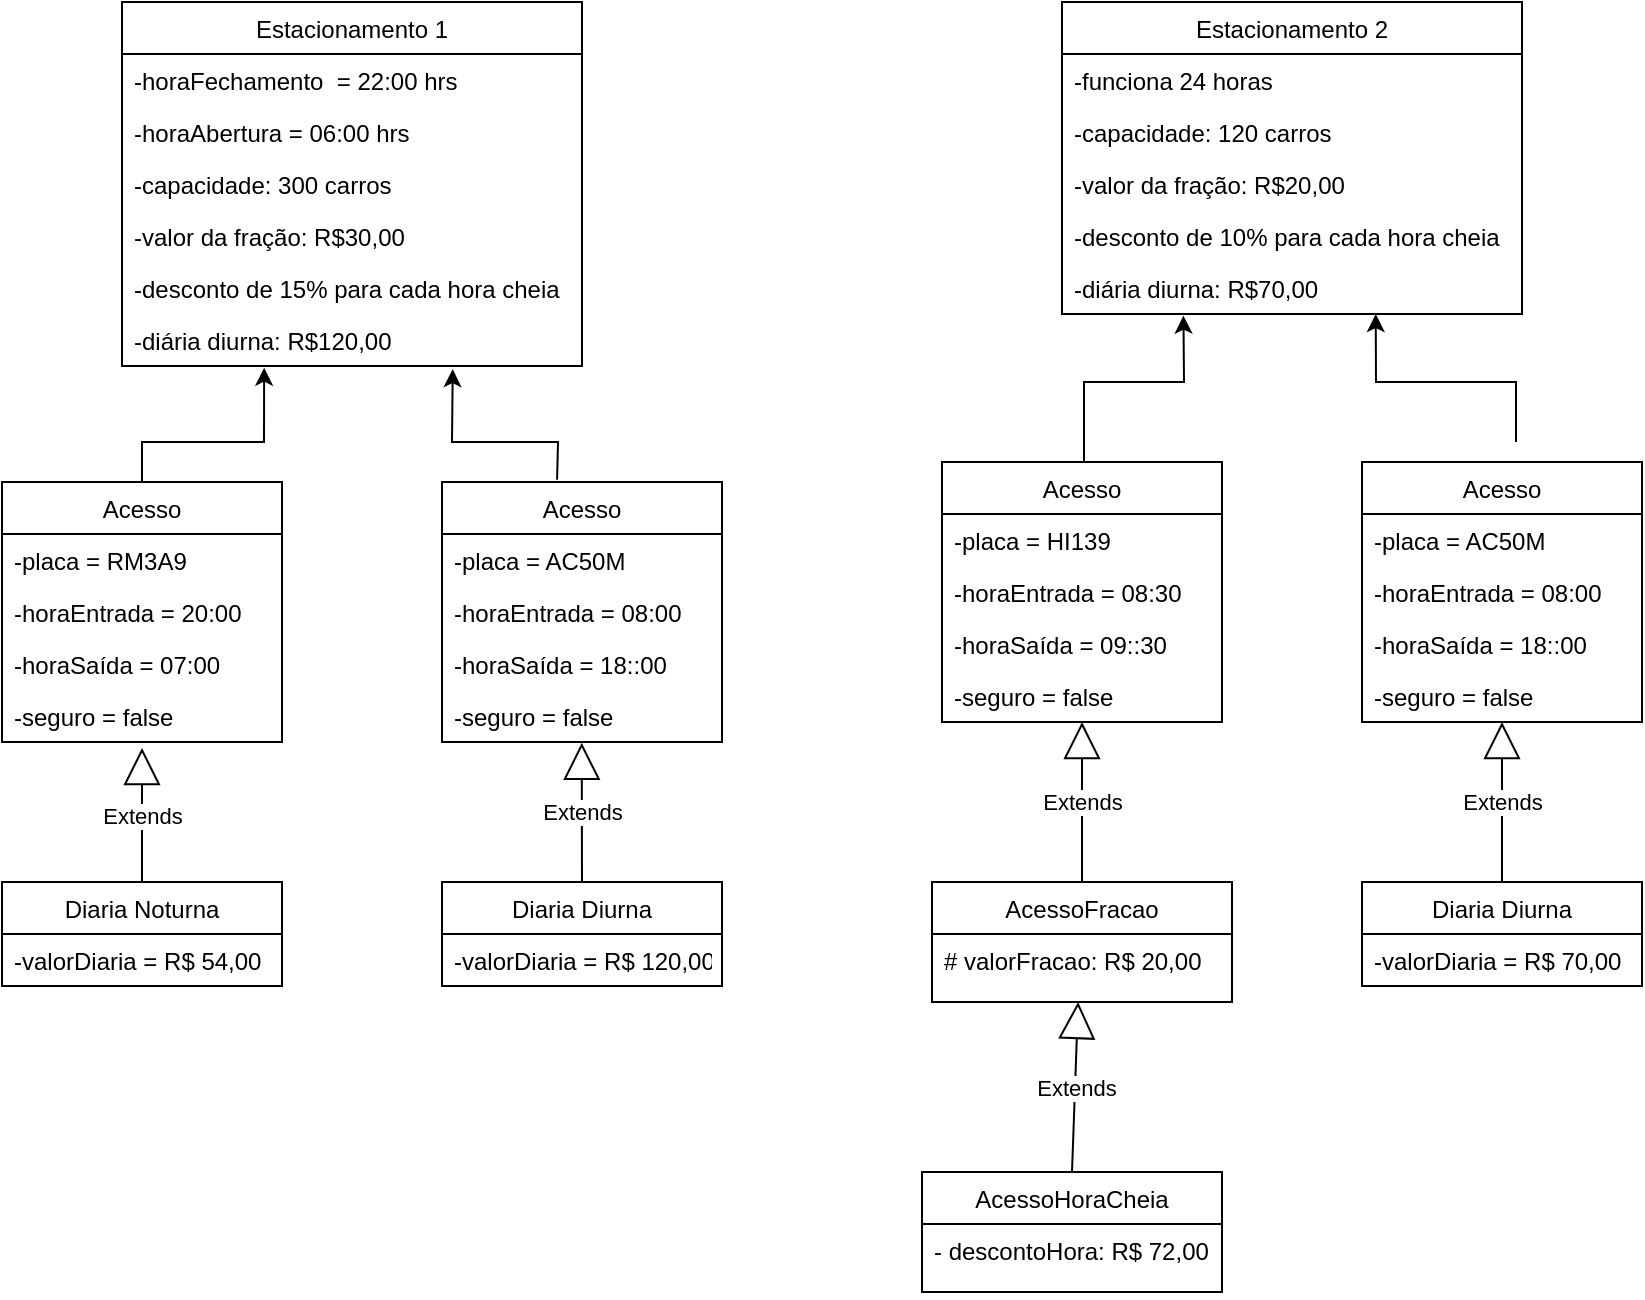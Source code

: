 <mxfile version="20.2.2" type="device"><diagram id="C5RBs43oDa-KdzZeNtuy" name="Page-1"><mxGraphModel dx="1422" dy="744" grid="0" gridSize="10" guides="1" tooltips="1" connect="1" arrows="1" fold="1" page="0" pageScale="1" pageWidth="827" pageHeight="1169" math="0" shadow="0"><root><mxCell id="WIyWlLk6GJQsqaUBKTNV-0"/><mxCell id="WIyWlLk6GJQsqaUBKTNV-1" parent="WIyWlLk6GJQsqaUBKTNV-0"/><mxCell id="Qo3Wv81OiuRYUoIzjVwh-4" value="Estacionamento 1" style="swimlane;fontStyle=0;childLayout=stackLayout;horizontal=1;startSize=26;fillColor=none;horizontalStack=0;resizeParent=1;resizeParentMax=0;resizeLast=0;collapsible=1;marginBottom=0;" parent="WIyWlLk6GJQsqaUBKTNV-1" vertex="1"><mxGeometry x="60" width="230" height="182" as="geometry"><mxRectangle x="60" y="14" width="140" height="30" as="alternateBounds"/></mxGeometry></mxCell><mxCell id="zkfFHV4jXpPFQw0GAbJ--2" value="-horaFechamento  = 22:00 hrs" style="text;align=left;verticalAlign=top;spacingLeft=4;spacingRight=4;overflow=hidden;rotatable=0;points=[[0,0.5],[1,0.5]];portConstraint=eastwest;rounded=0;shadow=0;html=0;" parent="Qo3Wv81OiuRYUoIzjVwh-4" vertex="1"><mxGeometry y="26" width="230" height="26" as="geometry"/></mxCell><mxCell id="zkfFHV4jXpPFQw0GAbJ--1" value="-horaAbertura = 06:00 hrs" style="text;align=left;verticalAlign=top;spacingLeft=4;spacingRight=4;overflow=hidden;rotatable=0;points=[[0,0.5],[1,0.5]];portConstraint=eastwest;" parent="Qo3Wv81OiuRYUoIzjVwh-4" vertex="1"><mxGeometry y="52" width="230" height="26" as="geometry"/></mxCell><mxCell id="Qo3Wv81OiuRYUoIzjVwh-45" value="-capacidade: 300 carros" style="text;align=left;verticalAlign=top;spacingLeft=4;spacingRight=4;overflow=hidden;rotatable=0;points=[[0,0.5],[1,0.5]];portConstraint=eastwest;rounded=0;shadow=0;html=0;" parent="Qo3Wv81OiuRYUoIzjVwh-4" vertex="1"><mxGeometry y="78" width="230" height="26" as="geometry"/></mxCell><mxCell id="X7Bq4ulWuSSl6kbZbgEv-0" value="-valor da fração: R$30,00" style="text;align=left;verticalAlign=top;spacingLeft=4;spacingRight=4;overflow=hidden;rotatable=0;points=[[0,0.5],[1,0.5]];portConstraint=eastwest;" parent="Qo3Wv81OiuRYUoIzjVwh-4" vertex="1"><mxGeometry y="104" width="230" height="26" as="geometry"/></mxCell><mxCell id="X7Bq4ulWuSSl6kbZbgEv-1" value="-desconto de 15% para cada hora cheia" style="text;align=left;verticalAlign=top;spacingLeft=4;spacingRight=4;overflow=hidden;rotatable=0;points=[[0,0.5],[1,0.5]];portConstraint=eastwest;rounded=0;shadow=0;html=0;" parent="Qo3Wv81OiuRYUoIzjVwh-4" vertex="1"><mxGeometry y="130" width="230" height="26" as="geometry"/></mxCell><mxCell id="X7Bq4ulWuSSl6kbZbgEv-3" value="-diária diurna: R$120,00" style="text;align=left;verticalAlign=top;spacingLeft=4;spacingRight=4;overflow=hidden;rotatable=0;points=[[0,0.5],[1,0.5]];portConstraint=eastwest;rounded=0;shadow=0;html=0;" parent="Qo3Wv81OiuRYUoIzjVwh-4" vertex="1"><mxGeometry y="156" width="230" height="26" as="geometry"/></mxCell><mxCell id="Qo3Wv81OiuRYUoIzjVwh-11" value="Acesso" style="swimlane;fontStyle=0;childLayout=stackLayout;horizontal=1;startSize=26;fillColor=none;horizontalStack=0;resizeParent=1;resizeParentMax=0;resizeLast=0;collapsible=1;marginBottom=0;" parent="WIyWlLk6GJQsqaUBKTNV-1" vertex="1"><mxGeometry y="240" width="140" height="130" as="geometry"/></mxCell><mxCell id="Qo3Wv81OiuRYUoIzjVwh-12" value="-placa = RM3A9" style="text;strokeColor=none;fillColor=none;align=left;verticalAlign=top;spacingLeft=4;spacingRight=4;overflow=hidden;rotatable=0;points=[[0,0.5],[1,0.5]];portConstraint=eastwest;" parent="Qo3Wv81OiuRYUoIzjVwh-11" vertex="1"><mxGeometry y="26" width="140" height="26" as="geometry"/></mxCell><mxCell id="Qo3Wv81OiuRYUoIzjVwh-13" value="-horaEntrada = 20:00" style="text;strokeColor=none;fillColor=none;align=left;verticalAlign=top;spacingLeft=4;spacingRight=4;overflow=hidden;rotatable=0;points=[[0,0.5],[1,0.5]];portConstraint=eastwest;" parent="Qo3Wv81OiuRYUoIzjVwh-11" vertex="1"><mxGeometry y="52" width="140" height="26" as="geometry"/></mxCell><mxCell id="Qo3Wv81OiuRYUoIzjVwh-14" value="-horaSaída = 07:00" style="text;strokeColor=none;fillColor=none;align=left;verticalAlign=top;spacingLeft=4;spacingRight=4;overflow=hidden;rotatable=0;points=[[0,0.5],[1,0.5]];portConstraint=eastwest;" parent="Qo3Wv81OiuRYUoIzjVwh-11" vertex="1"><mxGeometry y="78" width="140" height="26" as="geometry"/></mxCell><mxCell id="Qo3Wv81OiuRYUoIzjVwh-15" value="-seguro = false" style="text;strokeColor=none;fillColor=none;align=left;verticalAlign=top;spacingLeft=4;spacingRight=4;overflow=hidden;rotatable=0;points=[[0,0.5],[1,0.5]];portConstraint=eastwest;" parent="Qo3Wv81OiuRYUoIzjVwh-11" vertex="1"><mxGeometry y="104" width="140" height="26" as="geometry"/></mxCell><mxCell id="Qo3Wv81OiuRYUoIzjVwh-18" value="Acesso" style="swimlane;fontStyle=0;childLayout=stackLayout;horizontal=1;startSize=26;fillColor=none;horizontalStack=0;resizeParent=1;resizeParentMax=0;resizeLast=0;collapsible=1;marginBottom=0;" parent="WIyWlLk6GJQsqaUBKTNV-1" vertex="1"><mxGeometry x="470" y="230" width="140" height="130" as="geometry"/></mxCell><mxCell id="Qo3Wv81OiuRYUoIzjVwh-19" value="-placa = HI139" style="text;strokeColor=none;fillColor=none;align=left;verticalAlign=top;spacingLeft=4;spacingRight=4;overflow=hidden;rotatable=0;points=[[0,0.5],[1,0.5]];portConstraint=eastwest;" parent="Qo3Wv81OiuRYUoIzjVwh-18" vertex="1"><mxGeometry y="26" width="140" height="26" as="geometry"/></mxCell><mxCell id="Qo3Wv81OiuRYUoIzjVwh-20" value="-horaEntrada = 08:30" style="text;strokeColor=none;fillColor=none;align=left;verticalAlign=top;spacingLeft=4;spacingRight=4;overflow=hidden;rotatable=0;points=[[0,0.5],[1,0.5]];portConstraint=eastwest;" parent="Qo3Wv81OiuRYUoIzjVwh-18" vertex="1"><mxGeometry y="52" width="140" height="26" as="geometry"/></mxCell><mxCell id="Qo3Wv81OiuRYUoIzjVwh-21" value="-horaSaída = 09::30" style="text;strokeColor=none;fillColor=none;align=left;verticalAlign=top;spacingLeft=4;spacingRight=4;overflow=hidden;rotatable=0;points=[[0,0.5],[1,0.5]];portConstraint=eastwest;" parent="Qo3Wv81OiuRYUoIzjVwh-18" vertex="1"><mxGeometry y="78" width="140" height="26" as="geometry"/></mxCell><mxCell id="Qo3Wv81OiuRYUoIzjVwh-22" value="-seguro = false" style="text;strokeColor=none;fillColor=none;align=left;verticalAlign=top;spacingLeft=4;spacingRight=4;overflow=hidden;rotatable=0;points=[[0,0.5],[1,0.5]];portConstraint=eastwest;" parent="Qo3Wv81OiuRYUoIzjVwh-18" vertex="1"><mxGeometry y="104" width="140" height="26" as="geometry"/></mxCell><mxCell id="Qo3Wv81OiuRYUoIzjVwh-50" value="Acesso" style="swimlane;fontStyle=0;childLayout=stackLayout;horizontal=1;startSize=26;fillColor=none;horizontalStack=0;resizeParent=1;resizeParentMax=0;resizeLast=0;collapsible=1;marginBottom=0;" parent="WIyWlLk6GJQsqaUBKTNV-1" vertex="1"><mxGeometry x="220" y="240" width="140" height="130" as="geometry"/></mxCell><mxCell id="Qo3Wv81OiuRYUoIzjVwh-51" value="-placa = AC50M" style="text;strokeColor=none;fillColor=none;align=left;verticalAlign=top;spacingLeft=4;spacingRight=4;overflow=hidden;rotatable=0;points=[[0,0.5],[1,0.5]];portConstraint=eastwest;" parent="Qo3Wv81OiuRYUoIzjVwh-50" vertex="1"><mxGeometry y="26" width="140" height="26" as="geometry"/></mxCell><mxCell id="Qo3Wv81OiuRYUoIzjVwh-52" value="-horaEntrada = 08:00" style="text;strokeColor=none;fillColor=none;align=left;verticalAlign=top;spacingLeft=4;spacingRight=4;overflow=hidden;rotatable=0;points=[[0,0.5],[1,0.5]];portConstraint=eastwest;" parent="Qo3Wv81OiuRYUoIzjVwh-50" vertex="1"><mxGeometry y="52" width="140" height="26" as="geometry"/></mxCell><mxCell id="Qo3Wv81OiuRYUoIzjVwh-53" value="-horaSaída = 18::00" style="text;strokeColor=none;fillColor=none;align=left;verticalAlign=top;spacingLeft=4;spacingRight=4;overflow=hidden;rotatable=0;points=[[0,0.5],[1,0.5]];portConstraint=eastwest;" parent="Qo3Wv81OiuRYUoIzjVwh-50" vertex="1"><mxGeometry y="78" width="140" height="26" as="geometry"/></mxCell><mxCell id="Qo3Wv81OiuRYUoIzjVwh-54" value="-seguro = false" style="text;strokeColor=none;fillColor=none;align=left;verticalAlign=top;spacingLeft=4;spacingRight=4;overflow=hidden;rotatable=0;points=[[0,0.5],[1,0.5]];portConstraint=eastwest;" parent="Qo3Wv81OiuRYUoIzjVwh-50" vertex="1"><mxGeometry y="104" width="140" height="26" as="geometry"/></mxCell><mxCell id="Qo3Wv81OiuRYUoIzjVwh-56" value="Extends" style="endArrow=block;endSize=16;endFill=0;html=1;rounded=0;exitX=0.5;exitY=0;exitDx=0;exitDy=0;entryX=0.499;entryY=1.016;entryDx=0;entryDy=0;entryPerimeter=0;" parent="WIyWlLk6GJQsqaUBKTNV-1" source="Qo3Wv81OiuRYUoIzjVwh-62" target="Qo3Wv81OiuRYUoIzjVwh-54" edge="1"><mxGeometry width="160" relative="1" as="geometry"><mxPoint x="290" y="450" as="sourcePoint"/><mxPoint x="290" y="380" as="targetPoint"/></mxGeometry></mxCell><mxCell id="Qo3Wv81OiuRYUoIzjVwh-62" value="Diaria Diurna" style="swimlane;fontStyle=0;childLayout=stackLayout;horizontal=1;startSize=26;fillColor=none;horizontalStack=0;resizeParent=1;resizeParentMax=0;resizeLast=0;collapsible=1;marginBottom=0;" parent="WIyWlLk6GJQsqaUBKTNV-1" vertex="1"><mxGeometry x="220" y="440" width="140" height="52" as="geometry"/></mxCell><mxCell id="Qo3Wv81OiuRYUoIzjVwh-63" value="-valorDiaria = R$ 120,00" style="text;strokeColor=none;fillColor=none;align=left;verticalAlign=top;spacingLeft=4;spacingRight=4;overflow=hidden;rotatable=0;points=[[0,0.5],[1,0.5]];portConstraint=eastwest;" parent="Qo3Wv81OiuRYUoIzjVwh-62" vertex="1"><mxGeometry y="26" width="140" height="26" as="geometry"/></mxCell><mxCell id="X7Bq4ulWuSSl6kbZbgEv-4" value="" style="endArrow=classic;html=1;rounded=0;entryX=0.309;entryY=1.033;entryDx=0;entryDy=0;entryPerimeter=0;exitX=0.5;exitY=0;exitDx=0;exitDy=0;" parent="WIyWlLk6GJQsqaUBKTNV-1" source="Qo3Wv81OiuRYUoIzjVwh-11" target="X7Bq4ulWuSSl6kbZbgEv-3" edge="1"><mxGeometry width="50" height="50" relative="1" as="geometry"><mxPoint x="70" y="168" as="sourcePoint"/><mxPoint x="120" y="118" as="targetPoint"/><Array as="points"><mxPoint x="70" y="220"/><mxPoint x="131" y="220"/></Array></mxGeometry></mxCell><mxCell id="Qo3Wv81OiuRYUoIzjVwh-67" value="Diaria Noturna" style="swimlane;fontStyle=0;childLayout=stackLayout;horizontal=1;startSize=26;fillColor=none;horizontalStack=0;resizeParent=1;resizeParentMax=0;resizeLast=0;collapsible=1;marginBottom=0;" parent="WIyWlLk6GJQsqaUBKTNV-1" vertex="1"><mxGeometry y="440" width="140" height="52" as="geometry"/></mxCell><mxCell id="Qo3Wv81OiuRYUoIzjVwh-68" value="-valorDiaria = R$ 54,00" style="text;strokeColor=none;fillColor=none;align=left;verticalAlign=top;spacingLeft=4;spacingRight=4;overflow=hidden;rotatable=0;points=[[0,0.5],[1,0.5]];portConstraint=eastwest;" parent="Qo3Wv81OiuRYUoIzjVwh-67" vertex="1"><mxGeometry y="26" width="140" height="26" as="geometry"/></mxCell><mxCell id="Qo3Wv81OiuRYUoIzjVwh-69" value="Extends" style="endArrow=block;endSize=16;endFill=0;html=1;rounded=0;exitX=0.5;exitY=0;exitDx=0;exitDy=0;entryX=0.5;entryY=1.115;entryDx=0;entryDy=0;entryPerimeter=0;" parent="WIyWlLk6GJQsqaUBKTNV-1" source="Qo3Wv81OiuRYUoIzjVwh-67" target="Qo3Wv81OiuRYUoIzjVwh-15" edge="1"><mxGeometry width="160" relative="1" as="geometry"><mxPoint x="61.96" y="426" as="sourcePoint"/><mxPoint x="70" y="350" as="targetPoint"/></mxGeometry></mxCell><mxCell id="X7Bq4ulWuSSl6kbZbgEv-5" value="" style="endArrow=classic;html=1;rounded=0;entryX=0.719;entryY=1.06;entryDx=0;entryDy=0;entryPerimeter=0;exitX=0.411;exitY=-0.009;exitDx=0;exitDy=0;exitPerimeter=0;" parent="WIyWlLk6GJQsqaUBKTNV-1" source="Qo3Wv81OiuRYUoIzjVwh-50" target="X7Bq4ulWuSSl6kbZbgEv-3" edge="1"><mxGeometry width="50" height="50" relative="1" as="geometry"><mxPoint x="310" y="120" as="sourcePoint"/><mxPoint x="290" y="100" as="targetPoint"/><Array as="points"><mxPoint x="278" y="220"/><mxPoint x="225" y="220"/></Array></mxGeometry></mxCell><mxCell id="Qo3Wv81OiuRYUoIzjVwh-70" value="Diaria Diurna" style="swimlane;fontStyle=0;childLayout=stackLayout;horizontal=1;startSize=26;fillColor=none;horizontalStack=0;resizeParent=1;resizeParentMax=0;resizeLast=0;collapsible=1;marginBottom=0;" parent="WIyWlLk6GJQsqaUBKTNV-1" vertex="1"><mxGeometry x="680" y="440" width="140" height="52" as="geometry"/></mxCell><mxCell id="Qo3Wv81OiuRYUoIzjVwh-71" value="-valorDiaria = R$ 70,00" style="text;strokeColor=none;fillColor=none;align=left;verticalAlign=top;spacingLeft=4;spacingRight=4;overflow=hidden;rotatable=0;points=[[0,0.5],[1,0.5]];portConstraint=eastwest;" parent="Qo3Wv81OiuRYUoIzjVwh-70" vertex="1"><mxGeometry y="26" width="140" height="26" as="geometry"/></mxCell><mxCell id="Qo3Wv81OiuRYUoIzjVwh-74" value="Extends" style="endArrow=block;endSize=16;endFill=0;html=1;rounded=0;exitX=0.5;exitY=0;exitDx=0;exitDy=0;entryX=0.5;entryY=1;entryDx=0;entryDy=0;entryPerimeter=0;" parent="WIyWlLk6GJQsqaUBKTNV-1" target="Qo3Wv81OiuRYUoIzjVwh-22" edge="1"><mxGeometry width="160" relative="1" as="geometry"><mxPoint x="540" y="440" as="sourcePoint"/><mxPoint x="530" y="320" as="targetPoint"/></mxGeometry></mxCell><mxCell id="Qo3Wv81OiuRYUoIzjVwh-75" value="Extends" style="endArrow=block;endSize=16;endFill=0;html=1;rounded=0;exitX=0.5;exitY=0;exitDx=0;exitDy=0;entryX=0.496;entryY=1.138;entryDx=0;entryDy=0;entryPerimeter=0;" parent="WIyWlLk6GJQsqaUBKTNV-1" source="Qo3Wv81OiuRYUoIzjVwh-70" edge="1"><mxGeometry width="160" relative="1" as="geometry"><mxPoint x="761.96" y="436" as="sourcePoint"/><mxPoint x="750" y="360" as="targetPoint"/></mxGeometry></mxCell><mxCell id="X7Bq4ulWuSSl6kbZbgEv-6" value="Estacionamento 2" style="swimlane;fontStyle=0;childLayout=stackLayout;horizontal=1;startSize=26;fillColor=none;horizontalStack=0;resizeParent=1;resizeParentMax=0;resizeLast=0;collapsible=1;marginBottom=0;" parent="WIyWlLk6GJQsqaUBKTNV-1" vertex="1"><mxGeometry x="530" width="230" height="156" as="geometry"><mxRectangle x="60" y="14" width="140" height="30" as="alternateBounds"/></mxGeometry></mxCell><mxCell id="X7Bq4ulWuSSl6kbZbgEv-8" value="-funciona 24 horas" style="text;align=left;verticalAlign=top;spacingLeft=4;spacingRight=4;overflow=hidden;rotatable=0;points=[[0,0.5],[1,0.5]];portConstraint=eastwest;" parent="X7Bq4ulWuSSl6kbZbgEv-6" vertex="1"><mxGeometry y="26" width="230" height="26" as="geometry"/></mxCell><mxCell id="X7Bq4ulWuSSl6kbZbgEv-9" value="-capacidade: 120 carros" style="text;align=left;verticalAlign=top;spacingLeft=4;spacingRight=4;overflow=hidden;rotatable=0;points=[[0,0.5],[1,0.5]];portConstraint=eastwest;rounded=0;shadow=0;html=0;" parent="X7Bq4ulWuSSl6kbZbgEv-6" vertex="1"><mxGeometry y="52" width="230" height="26" as="geometry"/></mxCell><mxCell id="X7Bq4ulWuSSl6kbZbgEv-10" value="-valor da fração: R$20,00" style="text;align=left;verticalAlign=top;spacingLeft=4;spacingRight=4;overflow=hidden;rotatable=0;points=[[0,0.5],[1,0.5]];portConstraint=eastwest;" parent="X7Bq4ulWuSSl6kbZbgEv-6" vertex="1"><mxGeometry y="78" width="230" height="26" as="geometry"/></mxCell><mxCell id="X7Bq4ulWuSSl6kbZbgEv-11" value="-desconto de 10% para cada hora cheia" style="text;align=left;verticalAlign=top;spacingLeft=4;spacingRight=4;overflow=hidden;rotatable=0;points=[[0,0.5],[1,0.5]];portConstraint=eastwest;rounded=0;shadow=0;html=0;" parent="X7Bq4ulWuSSl6kbZbgEv-6" vertex="1"><mxGeometry y="104" width="230" height="26" as="geometry"/></mxCell><mxCell id="X7Bq4ulWuSSl6kbZbgEv-12" value="-diária diurna: R$70,00" style="text;align=left;verticalAlign=top;spacingLeft=4;spacingRight=4;overflow=hidden;rotatable=0;points=[[0,0.5],[1,0.5]];portConstraint=eastwest;rounded=0;shadow=0;html=0;" parent="X7Bq4ulWuSSl6kbZbgEv-6" vertex="1"><mxGeometry y="130" width="230" height="26" as="geometry"/></mxCell><mxCell id="QFqUxwLKVXwnuCq1rqnm-0" value="Acesso" style="swimlane;fontStyle=0;childLayout=stackLayout;horizontal=1;startSize=26;fillColor=none;horizontalStack=0;resizeParent=1;resizeParentMax=0;resizeLast=0;collapsible=1;marginBottom=0;" parent="WIyWlLk6GJQsqaUBKTNV-1" vertex="1"><mxGeometry x="680" y="230" width="140" height="130" as="geometry"/></mxCell><mxCell id="QFqUxwLKVXwnuCq1rqnm-1" value="-placa = AC50M" style="text;strokeColor=none;fillColor=none;align=left;verticalAlign=top;spacingLeft=4;spacingRight=4;overflow=hidden;rotatable=0;points=[[0,0.5],[1,0.5]];portConstraint=eastwest;" parent="QFqUxwLKVXwnuCq1rqnm-0" vertex="1"><mxGeometry y="26" width="140" height="26" as="geometry"/></mxCell><mxCell id="QFqUxwLKVXwnuCq1rqnm-2" value="-horaEntrada = 08:00" style="text;strokeColor=none;fillColor=none;align=left;verticalAlign=top;spacingLeft=4;spacingRight=4;overflow=hidden;rotatable=0;points=[[0,0.5],[1,0.5]];portConstraint=eastwest;" parent="QFqUxwLKVXwnuCq1rqnm-0" vertex="1"><mxGeometry y="52" width="140" height="26" as="geometry"/></mxCell><mxCell id="QFqUxwLKVXwnuCq1rqnm-3" value="-horaSaída = 18::00" style="text;strokeColor=none;fillColor=none;align=left;verticalAlign=top;spacingLeft=4;spacingRight=4;overflow=hidden;rotatable=0;points=[[0,0.5],[1,0.5]];portConstraint=eastwest;" parent="QFqUxwLKVXwnuCq1rqnm-0" vertex="1"><mxGeometry y="78" width="140" height="26" as="geometry"/></mxCell><mxCell id="QFqUxwLKVXwnuCq1rqnm-4" value="-seguro = false" style="text;strokeColor=none;fillColor=none;align=left;verticalAlign=top;spacingLeft=4;spacingRight=4;overflow=hidden;rotatable=0;points=[[0,0.5],[1,0.5]];portConstraint=eastwest;" parent="QFqUxwLKVXwnuCq1rqnm-0" vertex="1"><mxGeometry y="104" width="140" height="26" as="geometry"/></mxCell><mxCell id="X7Bq4ulWuSSl6kbZbgEv-13" value="" style="endArrow=classic;html=1;rounded=0;exitX=0.5;exitY=0;exitDx=0;exitDy=0;entryX=0.264;entryY=1.031;entryDx=0;entryDy=0;entryPerimeter=0;" parent="WIyWlLk6GJQsqaUBKTNV-1" target="X7Bq4ulWuSSl6kbZbgEv-12" edge="1"><mxGeometry width="50" height="50" relative="1" as="geometry"><mxPoint x="541" y="230" as="sourcePoint"/><mxPoint x="570" y="170" as="targetPoint"/><Array as="points"><mxPoint x="541" y="190"/><mxPoint x="591" y="190"/></Array></mxGeometry></mxCell><mxCell id="X7Bq4ulWuSSl6kbZbgEv-15" value="" style="endArrow=classic;html=1;rounded=0;entryX=0.682;entryY=1;entryDx=0;entryDy=0;entryPerimeter=0;" parent="WIyWlLk6GJQsqaUBKTNV-1" target="X7Bq4ulWuSSl6kbZbgEv-12" edge="1"><mxGeometry width="50" height="50" relative="1" as="geometry"><mxPoint x="757" y="220" as="sourcePoint"/><mxPoint x="687" y="160" as="targetPoint"/><Array as="points"><mxPoint x="757" y="190"/><mxPoint x="687" y="190"/></Array></mxGeometry></mxCell><mxCell id="QFqUxwLKVXwnuCq1rqnm-14" value="Extends" style="endArrow=block;endSize=16;endFill=0;html=1;rounded=0;exitX=0.5;exitY=0;exitDx=0;exitDy=0;entryX=0.487;entryY=1;entryDx=0;entryDy=0;entryPerimeter=0;" parent="WIyWlLk6GJQsqaUBKTNV-1" source="QFqUxwLKVXwnuCq1rqnm-16" target="QFqUxwLKVXwnuCq1rqnm-21" edge="1"><mxGeometry width="160" relative="1" as="geometry"><mxPoint x="560" y="585" as="sourcePoint"/><mxPoint x="560" y="500" as="targetPoint"/></mxGeometry></mxCell><mxCell id="QFqUxwLKVXwnuCq1rqnm-16" value="AcessoHoraCheia" style="swimlane;fontStyle=0;childLayout=stackLayout;horizontal=1;startSize=26;fillColor=none;horizontalStack=0;resizeParent=1;resizeParentMax=0;resizeLast=0;collapsible=1;marginBottom=0;" parent="WIyWlLk6GJQsqaUBKTNV-1" vertex="1"><mxGeometry x="460" y="585" width="150" height="60" as="geometry"/></mxCell><mxCell id="QFqUxwLKVXwnuCq1rqnm-17" value="- descontoHora: R$ 72,00" style="text;strokeColor=none;fillColor=none;align=left;verticalAlign=top;spacingLeft=4;spacingRight=4;overflow=hidden;rotatable=0;points=[[0,0.5],[1,0.5]];portConstraint=eastwest;" parent="QFqUxwLKVXwnuCq1rqnm-16" vertex="1"><mxGeometry y="26" width="150" height="34" as="geometry"/></mxCell><mxCell id="QFqUxwLKVXwnuCq1rqnm-20" value="AcessoFracao" style="swimlane;fontStyle=0;childLayout=stackLayout;horizontal=1;startSize=26;fillColor=none;horizontalStack=0;resizeParent=1;resizeParentMax=0;resizeLast=0;collapsible=1;marginBottom=0;" parent="WIyWlLk6GJQsqaUBKTNV-1" vertex="1"><mxGeometry x="465" y="440" width="150" height="60" as="geometry"/></mxCell><mxCell id="QFqUxwLKVXwnuCq1rqnm-21" value="# valorFracao: R$ 20,00" style="text;strokeColor=none;fillColor=none;align=left;verticalAlign=top;spacingLeft=4;spacingRight=4;overflow=hidden;rotatable=0;points=[[0,0.5],[1,0.5]];portConstraint=eastwest;" parent="QFqUxwLKVXwnuCq1rqnm-20" vertex="1"><mxGeometry y="26" width="150" height="34" as="geometry"/></mxCell></root></mxGraphModel></diagram></mxfile>